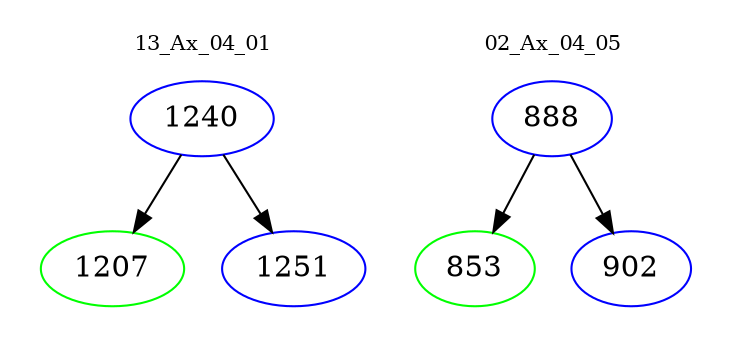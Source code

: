 digraph{
subgraph cluster_0 {
color = white
label = "13_Ax_04_01";
fontsize=10;
T0_1240 [label="1240", color="blue"]
T0_1240 -> T0_1207 [color="black"]
T0_1207 [label="1207", color="green"]
T0_1240 -> T0_1251 [color="black"]
T0_1251 [label="1251", color="blue"]
}
subgraph cluster_1 {
color = white
label = "02_Ax_04_05";
fontsize=10;
T1_888 [label="888", color="blue"]
T1_888 -> T1_853 [color="black"]
T1_853 [label="853", color="green"]
T1_888 -> T1_902 [color="black"]
T1_902 [label="902", color="blue"]
}
}
